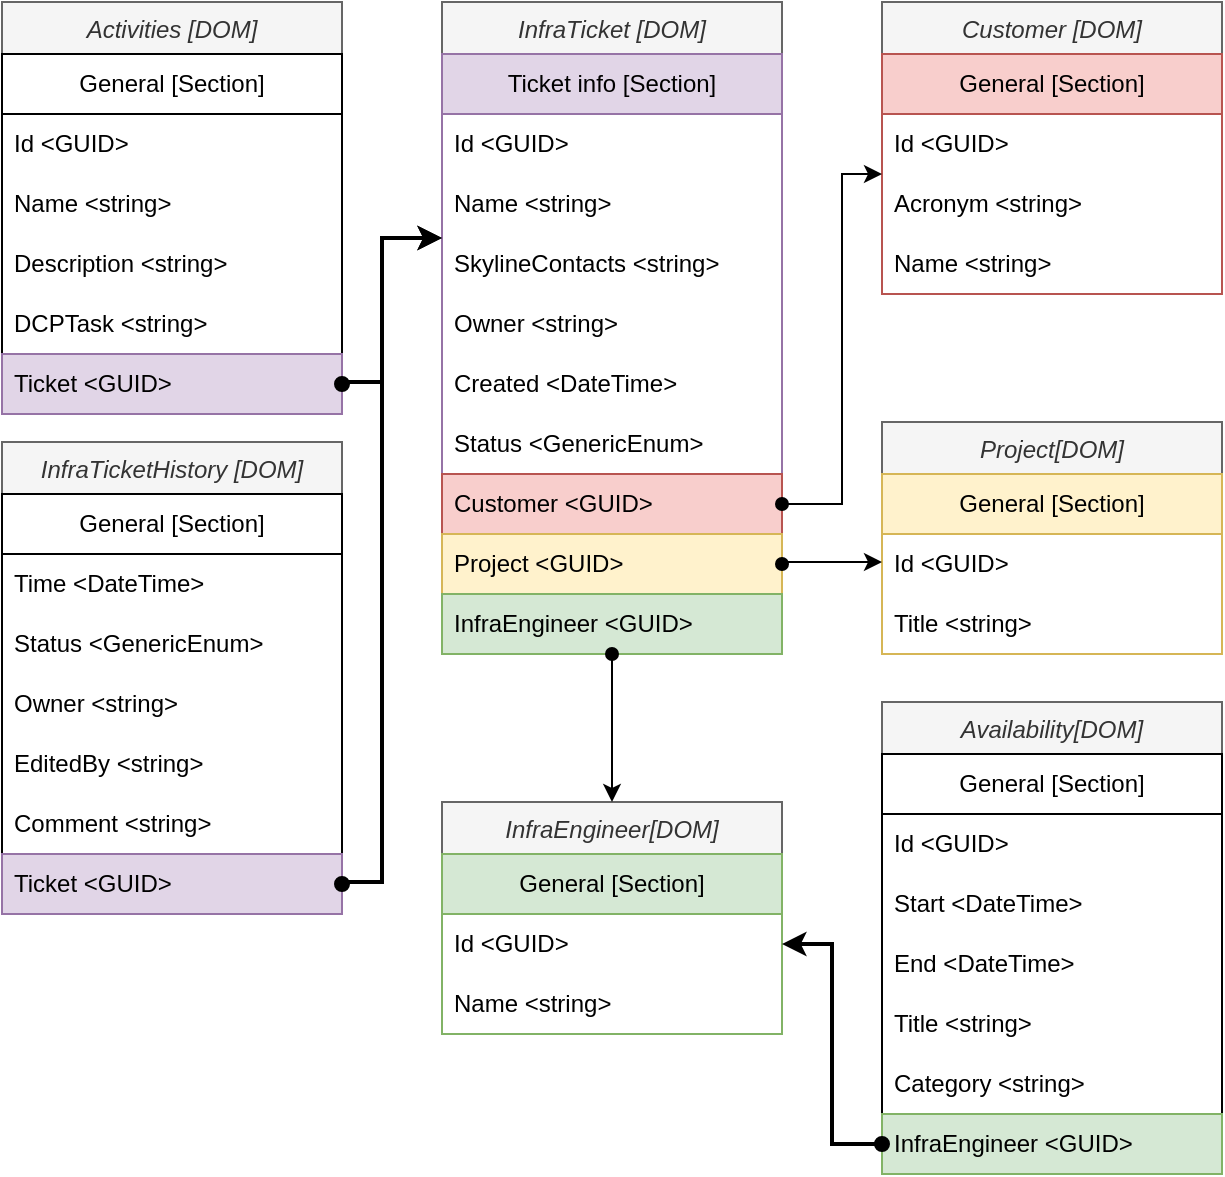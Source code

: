 <mxfile version="26.0.14">
  <diagram id="C5RBs43oDa-KdzZeNtuy" name="Page-1">
    <mxGraphModel dx="1434" dy="858" grid="1" gridSize="10" guides="1" tooltips="1" connect="1" arrows="1" fold="1" page="1" pageScale="1" pageWidth="827" pageHeight="1169" math="0" shadow="0">
      <root>
        <mxCell id="WIyWlLk6GJQsqaUBKTNV-0" />
        <mxCell id="WIyWlLk6GJQsqaUBKTNV-1" parent="WIyWlLk6GJQsqaUBKTNV-0" />
        <mxCell id="zkfFHV4jXpPFQw0GAbJ--0" value="InfraTicket [DOM]" style="swimlane;fontStyle=2;align=center;verticalAlign=top;childLayout=stackLayout;horizontal=1;startSize=26;horizontalStack=0;resizeParent=1;resizeLast=0;collapsible=1;marginBottom=0;rounded=0;shadow=0;strokeWidth=1;fillColor=#f5f5f5;fontColor=#333333;strokeColor=#666666;perimeterSpacing=0;" parent="WIyWlLk6GJQsqaUBKTNV-1" vertex="1">
          <mxGeometry x="390" y="40" width="170" height="326" as="geometry">
            <mxRectangle x="230" y="140" width="160" height="26" as="alternateBounds" />
          </mxGeometry>
        </mxCell>
        <mxCell id="I0xom_Ups34-RC3USn3P-0" value="Ticket info [Section]" style="swimlane;fontStyle=0;childLayout=stackLayout;horizontal=1;startSize=30;horizontalStack=0;resizeParent=1;resizeParentMax=0;resizeLast=0;collapsible=1;marginBottom=0;whiteSpace=wrap;html=1;fillColor=#e1d5e7;strokeColor=#9673a6;" parent="zkfFHV4jXpPFQw0GAbJ--0" vertex="1">
          <mxGeometry y="26" width="170" height="300" as="geometry">
            <mxRectangle y="26" width="170" height="30" as="alternateBounds" />
          </mxGeometry>
        </mxCell>
        <mxCell id="I0xom_Ups34-RC3USn3P-1" value="Id &amp;lt;GUID&amp;gt;" style="text;strokeColor=none;fillColor=none;align=left;verticalAlign=middle;spacingLeft=4;spacingRight=4;overflow=hidden;points=[[0,0.5],[1,0.5]];portConstraint=eastwest;rotatable=0;whiteSpace=wrap;html=1;" parent="I0xom_Ups34-RC3USn3P-0" vertex="1">
          <mxGeometry y="30" width="170" height="30" as="geometry" />
        </mxCell>
        <mxCell id="I0xom_Ups34-RC3USn3P-4" value="Name &amp;lt;string&amp;gt;" style="text;strokeColor=none;fillColor=none;align=left;verticalAlign=middle;spacingLeft=4;spacingRight=4;overflow=hidden;points=[[0,0.5],[1,0.5]];portConstraint=eastwest;rotatable=0;whiteSpace=wrap;html=1;" parent="I0xom_Ups34-RC3USn3P-0" vertex="1">
          <mxGeometry y="60" width="170" height="30" as="geometry" />
        </mxCell>
        <mxCell id="I0xom_Ups34-RC3USn3P-16" value="SkylineContacts &amp;lt;string&amp;gt;" style="text;strokeColor=none;fillColor=none;align=left;verticalAlign=middle;spacingLeft=4;spacingRight=4;overflow=hidden;points=[[0,0.5],[1,0.5]];portConstraint=eastwest;rotatable=0;whiteSpace=wrap;html=1;" parent="I0xom_Ups34-RC3USn3P-0" vertex="1">
          <mxGeometry y="90" width="170" height="30" as="geometry" />
        </mxCell>
        <mxCell id="I0xom_Ups34-RC3USn3P-84" value="Owner &amp;lt;string&amp;gt;" style="text;strokeColor=none;fillColor=none;align=left;verticalAlign=middle;spacingLeft=4;spacingRight=4;overflow=hidden;points=[[0,0.5],[1,0.5]];portConstraint=eastwest;rotatable=0;whiteSpace=wrap;html=1;" parent="I0xom_Ups34-RC3USn3P-0" vertex="1">
          <mxGeometry y="120" width="170" height="30" as="geometry" />
        </mxCell>
        <mxCell id="I0xom_Ups34-RC3USn3P-66" value="Created &amp;lt;DateTime&amp;gt;" style="text;strokeColor=none;fillColor=none;align=left;verticalAlign=middle;spacingLeft=4;spacingRight=4;overflow=hidden;points=[[0,0.5],[1,0.5]];portConstraint=eastwest;rotatable=0;whiteSpace=wrap;html=1;" parent="I0xom_Ups34-RC3USn3P-0" vertex="1">
          <mxGeometry y="150" width="170" height="30" as="geometry" />
        </mxCell>
        <mxCell id="agpeInFhJrt3laDRJot6-42" value="Status &amp;lt;GenericEnum&amp;gt;" style="text;strokeColor=none;fillColor=none;align=left;verticalAlign=middle;spacingLeft=4;spacingRight=4;overflow=hidden;points=[[0,0.5],[1,0.5]];portConstraint=eastwest;rotatable=0;whiteSpace=wrap;html=1;" vertex="1" parent="I0xom_Ups34-RC3USn3P-0">
          <mxGeometry y="180" width="170" height="30" as="geometry" />
        </mxCell>
        <mxCell id="I0xom_Ups34-RC3USn3P-17" value="Customer &amp;lt;GUID&amp;gt;" style="text;strokeColor=#b85450;fillColor=#f8cecc;align=left;verticalAlign=middle;spacingLeft=4;spacingRight=4;overflow=hidden;points=[[0,0.5],[1,0.5]];portConstraint=eastwest;rotatable=0;whiteSpace=wrap;html=1;" parent="I0xom_Ups34-RC3USn3P-0" vertex="1">
          <mxGeometry y="210" width="170" height="30" as="geometry" />
        </mxCell>
        <mxCell id="I0xom_Ups34-RC3USn3P-18" value="Project &amp;lt;GUID&amp;gt;" style="text;strokeColor=#d6b656;fillColor=#fff2cc;align=left;verticalAlign=middle;spacingLeft=4;spacingRight=4;overflow=hidden;points=[[0,0.5],[1,0.5]];portConstraint=eastwest;rotatable=0;whiteSpace=wrap;html=1;" parent="I0xom_Ups34-RC3USn3P-0" vertex="1">
          <mxGeometry y="240" width="170" height="30" as="geometry" />
        </mxCell>
        <mxCell id="agpeInFhJrt3laDRJot6-43" value="InfraEngineer &amp;lt;GUID&amp;gt;" style="text;strokeColor=#82b366;fillColor=#d5e8d4;align=left;verticalAlign=middle;spacingLeft=4;spacingRight=4;overflow=hidden;points=[[0,0.5],[1,0.5]];portConstraint=eastwest;rotatable=0;whiteSpace=wrap;html=1;" vertex="1" parent="I0xom_Ups34-RC3USn3P-0">
          <mxGeometry y="270" width="170" height="30" as="geometry" />
        </mxCell>
        <mxCell id="I0xom_Ups34-RC3USn3P-6" value="Activities [DOM]" style="swimlane;fontStyle=2;align=center;verticalAlign=top;childLayout=stackLayout;horizontal=1;startSize=26;horizontalStack=0;resizeParent=1;resizeLast=0;collapsible=1;marginBottom=0;rounded=0;shadow=0;strokeWidth=1;fillColor=#f5f5f5;fontColor=#333333;strokeColor=#666666;" parent="WIyWlLk6GJQsqaUBKTNV-1" vertex="1">
          <mxGeometry x="170" y="40" width="170" height="206" as="geometry">
            <mxRectangle x="230" y="140" width="160" height="26" as="alternateBounds" />
          </mxGeometry>
        </mxCell>
        <mxCell id="I0xom_Ups34-RC3USn3P-7" value="General [Section]" style="swimlane;fontStyle=0;childLayout=stackLayout;horizontal=1;startSize=30;horizontalStack=0;resizeParent=1;resizeParentMax=0;resizeLast=0;collapsible=1;marginBottom=0;whiteSpace=wrap;html=1;" parent="I0xom_Ups34-RC3USn3P-6" vertex="1">
          <mxGeometry y="26" width="170" height="180" as="geometry">
            <mxRectangle y="26" width="170" height="30" as="alternateBounds" />
          </mxGeometry>
        </mxCell>
        <mxCell id="I0xom_Ups34-RC3USn3P-8" value="Id &amp;lt;GUID&amp;gt;" style="text;strokeColor=none;fillColor=none;align=left;verticalAlign=middle;spacingLeft=4;spacingRight=4;overflow=hidden;points=[[0,0.5],[1,0.5]];portConstraint=eastwest;rotatable=0;whiteSpace=wrap;html=1;" parent="I0xom_Ups34-RC3USn3P-7" vertex="1">
          <mxGeometry y="30" width="170" height="30" as="geometry" />
        </mxCell>
        <mxCell id="I0xom_Ups34-RC3USn3P-9" value="Name &amp;lt;string&amp;gt;" style="text;strokeColor=none;fillColor=none;align=left;verticalAlign=middle;spacingLeft=4;spacingRight=4;overflow=hidden;points=[[0,0.5],[1,0.5]];portConstraint=eastwest;rotatable=0;whiteSpace=wrap;html=1;" parent="I0xom_Ups34-RC3USn3P-7" vertex="1">
          <mxGeometry y="60" width="170" height="30" as="geometry" />
        </mxCell>
        <mxCell id="I0xom_Ups34-RC3USn3P-44" value="Description &amp;lt;string&amp;gt;" style="text;strokeColor=none;fillColor=none;align=left;verticalAlign=middle;spacingLeft=4;spacingRight=4;overflow=hidden;points=[[0,0.5],[1,0.5]];portConstraint=eastwest;rotatable=0;whiteSpace=wrap;html=1;" parent="I0xom_Ups34-RC3USn3P-7" vertex="1">
          <mxGeometry y="90" width="170" height="30" as="geometry" />
        </mxCell>
        <mxCell id="I0xom_Ups34-RC3USn3P-81" value="DCPTask &amp;lt;string&amp;gt;" style="text;align=left;verticalAlign=middle;spacingLeft=4;spacingRight=4;overflow=hidden;points=[[0,0.5],[1,0.5]];portConstraint=eastwest;rotatable=0;whiteSpace=wrap;html=1;" parent="I0xom_Ups34-RC3USn3P-7" vertex="1">
          <mxGeometry y="120" width="170" height="30" as="geometry" />
        </mxCell>
        <mxCell id="I0xom_Ups34-RC3USn3P-26" value="Ticket &amp;lt;GUID&amp;gt;" style="text;strokeColor=#9673a6;fillColor=#e1d5e7;align=left;verticalAlign=middle;spacingLeft=4;spacingRight=4;overflow=hidden;points=[[0,0.5],[1,0.5]];portConstraint=eastwest;rotatable=0;whiteSpace=wrap;html=1;" parent="I0xom_Ups34-RC3USn3P-7" vertex="1">
          <mxGeometry y="150" width="170" height="30" as="geometry" />
        </mxCell>
        <mxCell id="I0xom_Ups34-RC3USn3P-50" style="edgeStyle=orthogonalEdgeStyle;rounded=0;orthogonalLoop=1;jettySize=auto;html=1;exitX=1;exitY=0.5;exitDx=0;exitDy=0;startArrow=oval;startFill=1;strokeWidth=2;" parent="WIyWlLk6GJQsqaUBKTNV-1" source="I0xom_Ups34-RC3USn3P-26" target="zkfFHV4jXpPFQw0GAbJ--0" edge="1">
          <mxGeometry relative="1" as="geometry">
            <Array as="points">
              <mxPoint x="340" y="230" />
              <mxPoint x="360" y="230" />
              <mxPoint x="360" y="158" />
            </Array>
          </mxGeometry>
        </mxCell>
        <mxCell id="I0xom_Ups34-RC3USn3P-53" value="Customer [DOM]" style="swimlane;fontStyle=2;align=center;verticalAlign=top;childLayout=stackLayout;horizontal=1;startSize=26;horizontalStack=0;resizeParent=1;resizeLast=0;collapsible=1;marginBottom=0;rounded=0;shadow=0;strokeWidth=1;fillColor=#f5f5f5;fontColor=#333333;strokeColor=#666666;" parent="WIyWlLk6GJQsqaUBKTNV-1" vertex="1">
          <mxGeometry x="610" y="40" width="170" height="146" as="geometry">
            <mxRectangle x="230" y="140" width="160" height="26" as="alternateBounds" />
          </mxGeometry>
        </mxCell>
        <mxCell id="I0xom_Ups34-RC3USn3P-54" value="General [Section]" style="swimlane;fontStyle=0;childLayout=stackLayout;horizontal=1;startSize=30;horizontalStack=0;resizeParent=1;resizeParentMax=0;resizeLast=0;collapsible=1;marginBottom=0;whiteSpace=wrap;html=1;fillColor=#f8cecc;strokeColor=#b85450;" parent="I0xom_Ups34-RC3USn3P-53" vertex="1">
          <mxGeometry y="26" width="170" height="120" as="geometry">
            <mxRectangle y="26" width="170" height="30" as="alternateBounds" />
          </mxGeometry>
        </mxCell>
        <mxCell id="I0xom_Ups34-RC3USn3P-55" value="Id &amp;lt;GUID&amp;gt;" style="text;strokeColor=none;fillColor=none;align=left;verticalAlign=middle;spacingLeft=4;spacingRight=4;overflow=hidden;points=[[0,0.5],[1,0.5]];portConstraint=eastwest;rotatable=0;whiteSpace=wrap;html=1;" parent="I0xom_Ups34-RC3USn3P-54" vertex="1">
          <mxGeometry y="30" width="170" height="30" as="geometry" />
        </mxCell>
        <mxCell id="I0xom_Ups34-RC3USn3P-57" value="Acronym &amp;lt;string&amp;gt;" style="text;align=left;verticalAlign=middle;spacingLeft=4;spacingRight=4;overflow=hidden;points=[[0,0.5],[1,0.5]];portConstraint=eastwest;rotatable=0;whiteSpace=wrap;html=1;" parent="I0xom_Ups34-RC3USn3P-54" vertex="1">
          <mxGeometry y="60" width="170" height="30" as="geometry" />
        </mxCell>
        <mxCell id="I0xom_Ups34-RC3USn3P-56" value="Name &amp;lt;string&amp;gt;" style="text;strokeColor=none;fillColor=none;align=left;verticalAlign=middle;spacingLeft=4;spacingRight=4;overflow=hidden;points=[[0,0.5],[1,0.5]];portConstraint=eastwest;rotatable=0;whiteSpace=wrap;html=1;" parent="I0xom_Ups34-RC3USn3P-54" vertex="1">
          <mxGeometry y="90" width="170" height="30" as="geometry" />
        </mxCell>
        <mxCell id="I0xom_Ups34-RC3USn3P-58" style="edgeStyle=orthogonalEdgeStyle;rounded=0;orthogonalLoop=1;jettySize=auto;html=1;exitX=1;exitY=0.5;exitDx=0;exitDy=0;strokeWidth=1;startArrow=oval;startFill=1;" parent="WIyWlLk6GJQsqaUBKTNV-1" source="I0xom_Ups34-RC3USn3P-17" target="I0xom_Ups34-RC3USn3P-54" edge="1">
          <mxGeometry relative="1" as="geometry">
            <Array as="points">
              <mxPoint x="590" y="291" />
              <mxPoint x="590" y="126" />
            </Array>
          </mxGeometry>
        </mxCell>
        <mxCell id="I0xom_Ups34-RC3USn3P-59" value="Project[DOM]" style="swimlane;fontStyle=2;align=center;verticalAlign=top;childLayout=stackLayout;horizontal=1;startSize=26;horizontalStack=0;resizeParent=1;resizeLast=0;collapsible=1;marginBottom=0;rounded=0;shadow=0;strokeWidth=1;fillColor=#f5f5f5;fontColor=#333333;strokeColor=#666666;" parent="WIyWlLk6GJQsqaUBKTNV-1" vertex="1">
          <mxGeometry x="610" y="250" width="170" height="116" as="geometry">
            <mxRectangle x="230" y="140" width="160" height="26" as="alternateBounds" />
          </mxGeometry>
        </mxCell>
        <mxCell id="I0xom_Ups34-RC3USn3P-60" value="General [Section]" style="swimlane;fontStyle=0;childLayout=stackLayout;horizontal=1;startSize=30;horizontalStack=0;resizeParent=1;resizeParentMax=0;resizeLast=0;collapsible=1;marginBottom=0;whiteSpace=wrap;html=1;fillColor=#fff2cc;strokeColor=#d6b656;" parent="I0xom_Ups34-RC3USn3P-59" vertex="1">
          <mxGeometry y="26" width="170" height="90" as="geometry">
            <mxRectangle y="26" width="170" height="30" as="alternateBounds" />
          </mxGeometry>
        </mxCell>
        <mxCell id="I0xom_Ups34-RC3USn3P-61" value="Id &amp;lt;GUID&amp;gt;" style="text;strokeColor=none;fillColor=none;align=left;verticalAlign=middle;spacingLeft=4;spacingRight=4;overflow=hidden;points=[[0,0.5],[1,0.5]];portConstraint=eastwest;rotatable=0;whiteSpace=wrap;html=1;" parent="I0xom_Ups34-RC3USn3P-60" vertex="1">
          <mxGeometry y="30" width="170" height="30" as="geometry" />
        </mxCell>
        <mxCell id="I0xom_Ups34-RC3USn3P-62" value="Title &amp;lt;string&amp;gt;" style="text;align=left;verticalAlign=middle;spacingLeft=4;spacingRight=4;overflow=hidden;points=[[0,0.5],[1,0.5]];portConstraint=eastwest;rotatable=0;whiteSpace=wrap;html=1;" parent="I0xom_Ups34-RC3USn3P-60" vertex="1">
          <mxGeometry y="60" width="170" height="30" as="geometry" />
        </mxCell>
        <mxCell id="I0xom_Ups34-RC3USn3P-65" style="edgeStyle=orthogonalEdgeStyle;rounded=0;orthogonalLoop=1;jettySize=auto;html=1;exitX=1;exitY=0.5;exitDx=0;exitDy=0;startArrow=oval;startFill=1;" parent="WIyWlLk6GJQsqaUBKTNV-1" source="I0xom_Ups34-RC3USn3P-18" target="I0xom_Ups34-RC3USn3P-59" edge="1">
          <mxGeometry relative="1" as="geometry">
            <Array as="points">
              <mxPoint x="590" y="320" />
              <mxPoint x="590" y="320" />
            </Array>
          </mxGeometry>
        </mxCell>
        <mxCell id="I0xom_Ups34-RC3USn3P-67" value="InfraTicketHistory [DOM]" style="swimlane;fontStyle=2;align=center;verticalAlign=top;childLayout=stackLayout;horizontal=1;startSize=26;horizontalStack=0;resizeParent=1;resizeLast=0;collapsible=1;marginBottom=0;rounded=0;shadow=0;strokeWidth=1;fillColor=#f5f5f5;fontColor=#333333;strokeColor=#666666;" parent="WIyWlLk6GJQsqaUBKTNV-1" vertex="1">
          <mxGeometry x="170" y="260" width="170" height="236" as="geometry">
            <mxRectangle x="230" y="140" width="160" height="26" as="alternateBounds" />
          </mxGeometry>
        </mxCell>
        <mxCell id="I0xom_Ups34-RC3USn3P-68" value="General [Section]" style="swimlane;fontStyle=0;childLayout=stackLayout;horizontal=1;startSize=30;horizontalStack=0;resizeParent=1;resizeParentMax=0;resizeLast=0;collapsible=1;marginBottom=0;whiteSpace=wrap;html=1;" parent="I0xom_Ups34-RC3USn3P-67" vertex="1">
          <mxGeometry y="26" width="170" height="210" as="geometry">
            <mxRectangle y="26" width="170" height="30" as="alternateBounds" />
          </mxGeometry>
        </mxCell>
        <mxCell id="I0xom_Ups34-RC3USn3P-69" value="Time &amp;lt;DateTime&amp;gt;" style="text;strokeColor=none;fillColor=none;align=left;verticalAlign=middle;spacingLeft=4;spacingRight=4;overflow=hidden;points=[[0,0.5],[1,0.5]];portConstraint=eastwest;rotatable=0;whiteSpace=wrap;html=1;" parent="I0xom_Ups34-RC3USn3P-68" vertex="1">
          <mxGeometry y="30" width="170" height="30" as="geometry" />
        </mxCell>
        <mxCell id="I0xom_Ups34-RC3USn3P-70" value="Status &amp;lt;GenericEnum&amp;gt;" style="text;strokeColor=none;fillColor=none;align=left;verticalAlign=middle;spacingLeft=4;spacingRight=4;overflow=hidden;points=[[0,0.5],[1,0.5]];portConstraint=eastwest;rotatable=0;whiteSpace=wrap;html=1;" parent="I0xom_Ups34-RC3USn3P-68" vertex="1">
          <mxGeometry y="60" width="170" height="30" as="geometry" />
        </mxCell>
        <mxCell id="I0xom_Ups34-RC3USn3P-71" value="Owner &amp;lt;string&amp;gt;" style="text;strokeColor=none;fillColor=none;align=left;verticalAlign=middle;spacingLeft=4;spacingRight=4;overflow=hidden;points=[[0,0.5],[1,0.5]];portConstraint=eastwest;rotatable=0;whiteSpace=wrap;html=1;" parent="I0xom_Ups34-RC3USn3P-68" vertex="1">
          <mxGeometry y="90" width="170" height="30" as="geometry" />
        </mxCell>
        <mxCell id="I0xom_Ups34-RC3USn3P-79" value="EditedBy &amp;lt;string&amp;gt;" style="text;strokeColor=none;fillColor=none;align=left;verticalAlign=middle;spacingLeft=4;spacingRight=4;overflow=hidden;points=[[0,0.5],[1,0.5]];portConstraint=eastwest;rotatable=0;whiteSpace=wrap;html=1;" parent="I0xom_Ups34-RC3USn3P-68" vertex="1">
          <mxGeometry y="120" width="170" height="30" as="geometry" />
        </mxCell>
        <mxCell id="I0xom_Ups34-RC3USn3P-83" value="Comment &amp;lt;string&amp;gt;" style="text;strokeColor=none;fillColor=none;align=left;verticalAlign=middle;spacingLeft=4;spacingRight=4;overflow=hidden;points=[[0,0.5],[1,0.5]];portConstraint=eastwest;rotatable=0;whiteSpace=wrap;html=1;" parent="I0xom_Ups34-RC3USn3P-68" vertex="1">
          <mxGeometry y="150" width="170" height="30" as="geometry" />
        </mxCell>
        <mxCell id="I0xom_Ups34-RC3USn3P-72" value="Ticket &amp;lt;GUID&amp;gt;" style="text;strokeColor=#9673a6;fillColor=#e1d5e7;align=left;verticalAlign=middle;spacingLeft=4;spacingRight=4;overflow=hidden;points=[[0,0.5],[1,0.5]];portConstraint=eastwest;rotatable=0;whiteSpace=wrap;html=1;" parent="I0xom_Ups34-RC3USn3P-68" vertex="1">
          <mxGeometry y="180" width="170" height="30" as="geometry" />
        </mxCell>
        <mxCell id="I0xom_Ups34-RC3USn3P-80" style="edgeStyle=orthogonalEdgeStyle;rounded=0;orthogonalLoop=1;jettySize=auto;html=1;exitX=1;exitY=0.5;exitDx=0;exitDy=0;startArrow=oval;startFill=1;strokeWidth=2;" parent="WIyWlLk6GJQsqaUBKTNV-1" source="I0xom_Ups34-RC3USn3P-72" target="zkfFHV4jXpPFQw0GAbJ--0" edge="1">
          <mxGeometry relative="1" as="geometry">
            <Array as="points">
              <mxPoint x="340" y="480" />
              <mxPoint x="360" y="480" />
              <mxPoint x="360" y="158" />
            </Array>
          </mxGeometry>
        </mxCell>
        <mxCell id="agpeInFhJrt3laDRJot6-44" value="Availability[DOM]" style="swimlane;fontStyle=2;align=center;verticalAlign=top;childLayout=stackLayout;horizontal=1;startSize=26;horizontalStack=0;resizeParent=1;resizeLast=0;collapsible=1;marginBottom=0;rounded=0;shadow=0;strokeWidth=1;fillColor=#f5f5f5;fontColor=#333333;strokeColor=#666666;" vertex="1" parent="WIyWlLk6GJQsqaUBKTNV-1">
          <mxGeometry x="610" y="390" width="170" height="236" as="geometry">
            <mxRectangle x="230" y="140" width="160" height="26" as="alternateBounds" />
          </mxGeometry>
        </mxCell>
        <mxCell id="agpeInFhJrt3laDRJot6-45" value="General [Section]" style="swimlane;fontStyle=0;childLayout=stackLayout;horizontal=1;startSize=30;horizontalStack=0;resizeParent=1;resizeParentMax=0;resizeLast=0;collapsible=1;marginBottom=0;whiteSpace=wrap;html=1;" vertex="1" parent="agpeInFhJrt3laDRJot6-44">
          <mxGeometry y="26" width="170" height="210" as="geometry">
            <mxRectangle y="26" width="170" height="30" as="alternateBounds" />
          </mxGeometry>
        </mxCell>
        <mxCell id="agpeInFhJrt3laDRJot6-46" value="Id &amp;lt;GUID&amp;gt;" style="text;strokeColor=none;fillColor=none;align=left;verticalAlign=middle;spacingLeft=4;spacingRight=4;overflow=hidden;points=[[0,0.5],[1,0.5]];portConstraint=eastwest;rotatable=0;whiteSpace=wrap;html=1;" vertex="1" parent="agpeInFhJrt3laDRJot6-45">
          <mxGeometry y="30" width="170" height="30" as="geometry" />
        </mxCell>
        <mxCell id="agpeInFhJrt3laDRJot6-47" value="Start &amp;lt;DateTime&amp;gt;" style="text;align=left;verticalAlign=middle;spacingLeft=4;spacingRight=4;overflow=hidden;points=[[0,0.5],[1,0.5]];portConstraint=eastwest;rotatable=0;whiteSpace=wrap;html=1;" vertex="1" parent="agpeInFhJrt3laDRJot6-45">
          <mxGeometry y="60" width="170" height="30" as="geometry" />
        </mxCell>
        <mxCell id="agpeInFhJrt3laDRJot6-54" value="End &amp;lt;DateTime&amp;gt;" style="text;align=left;verticalAlign=middle;spacingLeft=4;spacingRight=4;overflow=hidden;points=[[0,0.5],[1,0.5]];portConstraint=eastwest;rotatable=0;whiteSpace=wrap;html=1;" vertex="1" parent="agpeInFhJrt3laDRJot6-45">
          <mxGeometry y="90" width="170" height="30" as="geometry" />
        </mxCell>
        <mxCell id="agpeInFhJrt3laDRJot6-57" value="Title &amp;lt;string&amp;gt;" style="text;align=left;verticalAlign=middle;spacingLeft=4;spacingRight=4;overflow=hidden;points=[[0,0.5],[1,0.5]];portConstraint=eastwest;rotatable=0;whiteSpace=wrap;html=1;" vertex="1" parent="agpeInFhJrt3laDRJot6-45">
          <mxGeometry y="120" width="170" height="30" as="geometry" />
        </mxCell>
        <mxCell id="agpeInFhJrt3laDRJot6-58" value="Category &amp;lt;string&amp;gt;" style="text;align=left;verticalAlign=middle;spacingLeft=4;spacingRight=4;overflow=hidden;points=[[0,0.5],[1,0.5]];portConstraint=eastwest;rotatable=0;whiteSpace=wrap;html=1;" vertex="1" parent="agpeInFhJrt3laDRJot6-45">
          <mxGeometry y="150" width="170" height="30" as="geometry" />
        </mxCell>
        <mxCell id="agpeInFhJrt3laDRJot6-55" value="InfraEngineer &amp;lt;GUID&amp;gt;" style="text;align=left;verticalAlign=middle;spacingLeft=4;spacingRight=4;overflow=hidden;points=[[0,0.5],[1,0.5]];portConstraint=eastwest;rotatable=0;whiteSpace=wrap;html=1;fillColor=#d5e8d4;strokeColor=#82b366;" vertex="1" parent="agpeInFhJrt3laDRJot6-45">
          <mxGeometry y="180" width="170" height="30" as="geometry" />
        </mxCell>
        <mxCell id="agpeInFhJrt3laDRJot6-48" value="InfraEngineer[DOM]" style="swimlane;fontStyle=2;align=center;verticalAlign=top;childLayout=stackLayout;horizontal=1;startSize=26;horizontalStack=0;resizeParent=1;resizeLast=0;collapsible=1;marginBottom=0;rounded=0;shadow=0;strokeWidth=1;fillColor=#f5f5f5;fontColor=#333333;strokeColor=#666666;" vertex="1" parent="WIyWlLk6GJQsqaUBKTNV-1">
          <mxGeometry x="390" y="440" width="170" height="116" as="geometry">
            <mxRectangle x="230" y="140" width="160" height="26" as="alternateBounds" />
          </mxGeometry>
        </mxCell>
        <mxCell id="agpeInFhJrt3laDRJot6-49" value="General [Section]" style="swimlane;fontStyle=0;childLayout=stackLayout;horizontal=1;startSize=30;horizontalStack=0;resizeParent=1;resizeParentMax=0;resizeLast=0;collapsible=1;marginBottom=0;whiteSpace=wrap;html=1;fillColor=#d5e8d4;strokeColor=#82b366;" vertex="1" parent="agpeInFhJrt3laDRJot6-48">
          <mxGeometry y="26" width="170" height="90" as="geometry">
            <mxRectangle y="26" width="170" height="30" as="alternateBounds" />
          </mxGeometry>
        </mxCell>
        <mxCell id="agpeInFhJrt3laDRJot6-50" value="Id &amp;lt;GUID&amp;gt;" style="text;strokeColor=none;fillColor=none;align=left;verticalAlign=middle;spacingLeft=4;spacingRight=4;overflow=hidden;points=[[0,0.5],[1,0.5]];portConstraint=eastwest;rotatable=0;whiteSpace=wrap;html=1;" vertex="1" parent="agpeInFhJrt3laDRJot6-49">
          <mxGeometry y="30" width="170" height="30" as="geometry" />
        </mxCell>
        <mxCell id="agpeInFhJrt3laDRJot6-51" value="Name &amp;lt;string&amp;gt;" style="text;align=left;verticalAlign=middle;spacingLeft=4;spacingRight=4;overflow=hidden;points=[[0,0.5],[1,0.5]];portConstraint=eastwest;rotatable=0;whiteSpace=wrap;html=1;" vertex="1" parent="agpeInFhJrt3laDRJot6-49">
          <mxGeometry y="60" width="170" height="30" as="geometry" />
        </mxCell>
        <mxCell id="agpeInFhJrt3laDRJot6-52" style="edgeStyle=orthogonalEdgeStyle;rounded=0;orthogonalLoop=1;jettySize=auto;html=1;exitX=0.5;exitY=1;exitDx=0;exitDy=0;entryX=0.5;entryY=0;entryDx=0;entryDy=0;startArrow=oval;startFill=1;" edge="1" parent="WIyWlLk6GJQsqaUBKTNV-1" source="I0xom_Ups34-RC3USn3P-0" target="agpeInFhJrt3laDRJot6-48">
          <mxGeometry relative="1" as="geometry" />
        </mxCell>
        <mxCell id="agpeInFhJrt3laDRJot6-56" style="edgeStyle=orthogonalEdgeStyle;rounded=0;orthogonalLoop=1;jettySize=auto;html=1;entryX=1;entryY=0.5;entryDx=0;entryDy=0;startArrow=oval;startFill=1;strokeWidth=2;" edge="1" parent="WIyWlLk6GJQsqaUBKTNV-1" source="agpeInFhJrt3laDRJot6-55" target="agpeInFhJrt3laDRJot6-50">
          <mxGeometry relative="1" as="geometry" />
        </mxCell>
      </root>
    </mxGraphModel>
  </diagram>
</mxfile>
